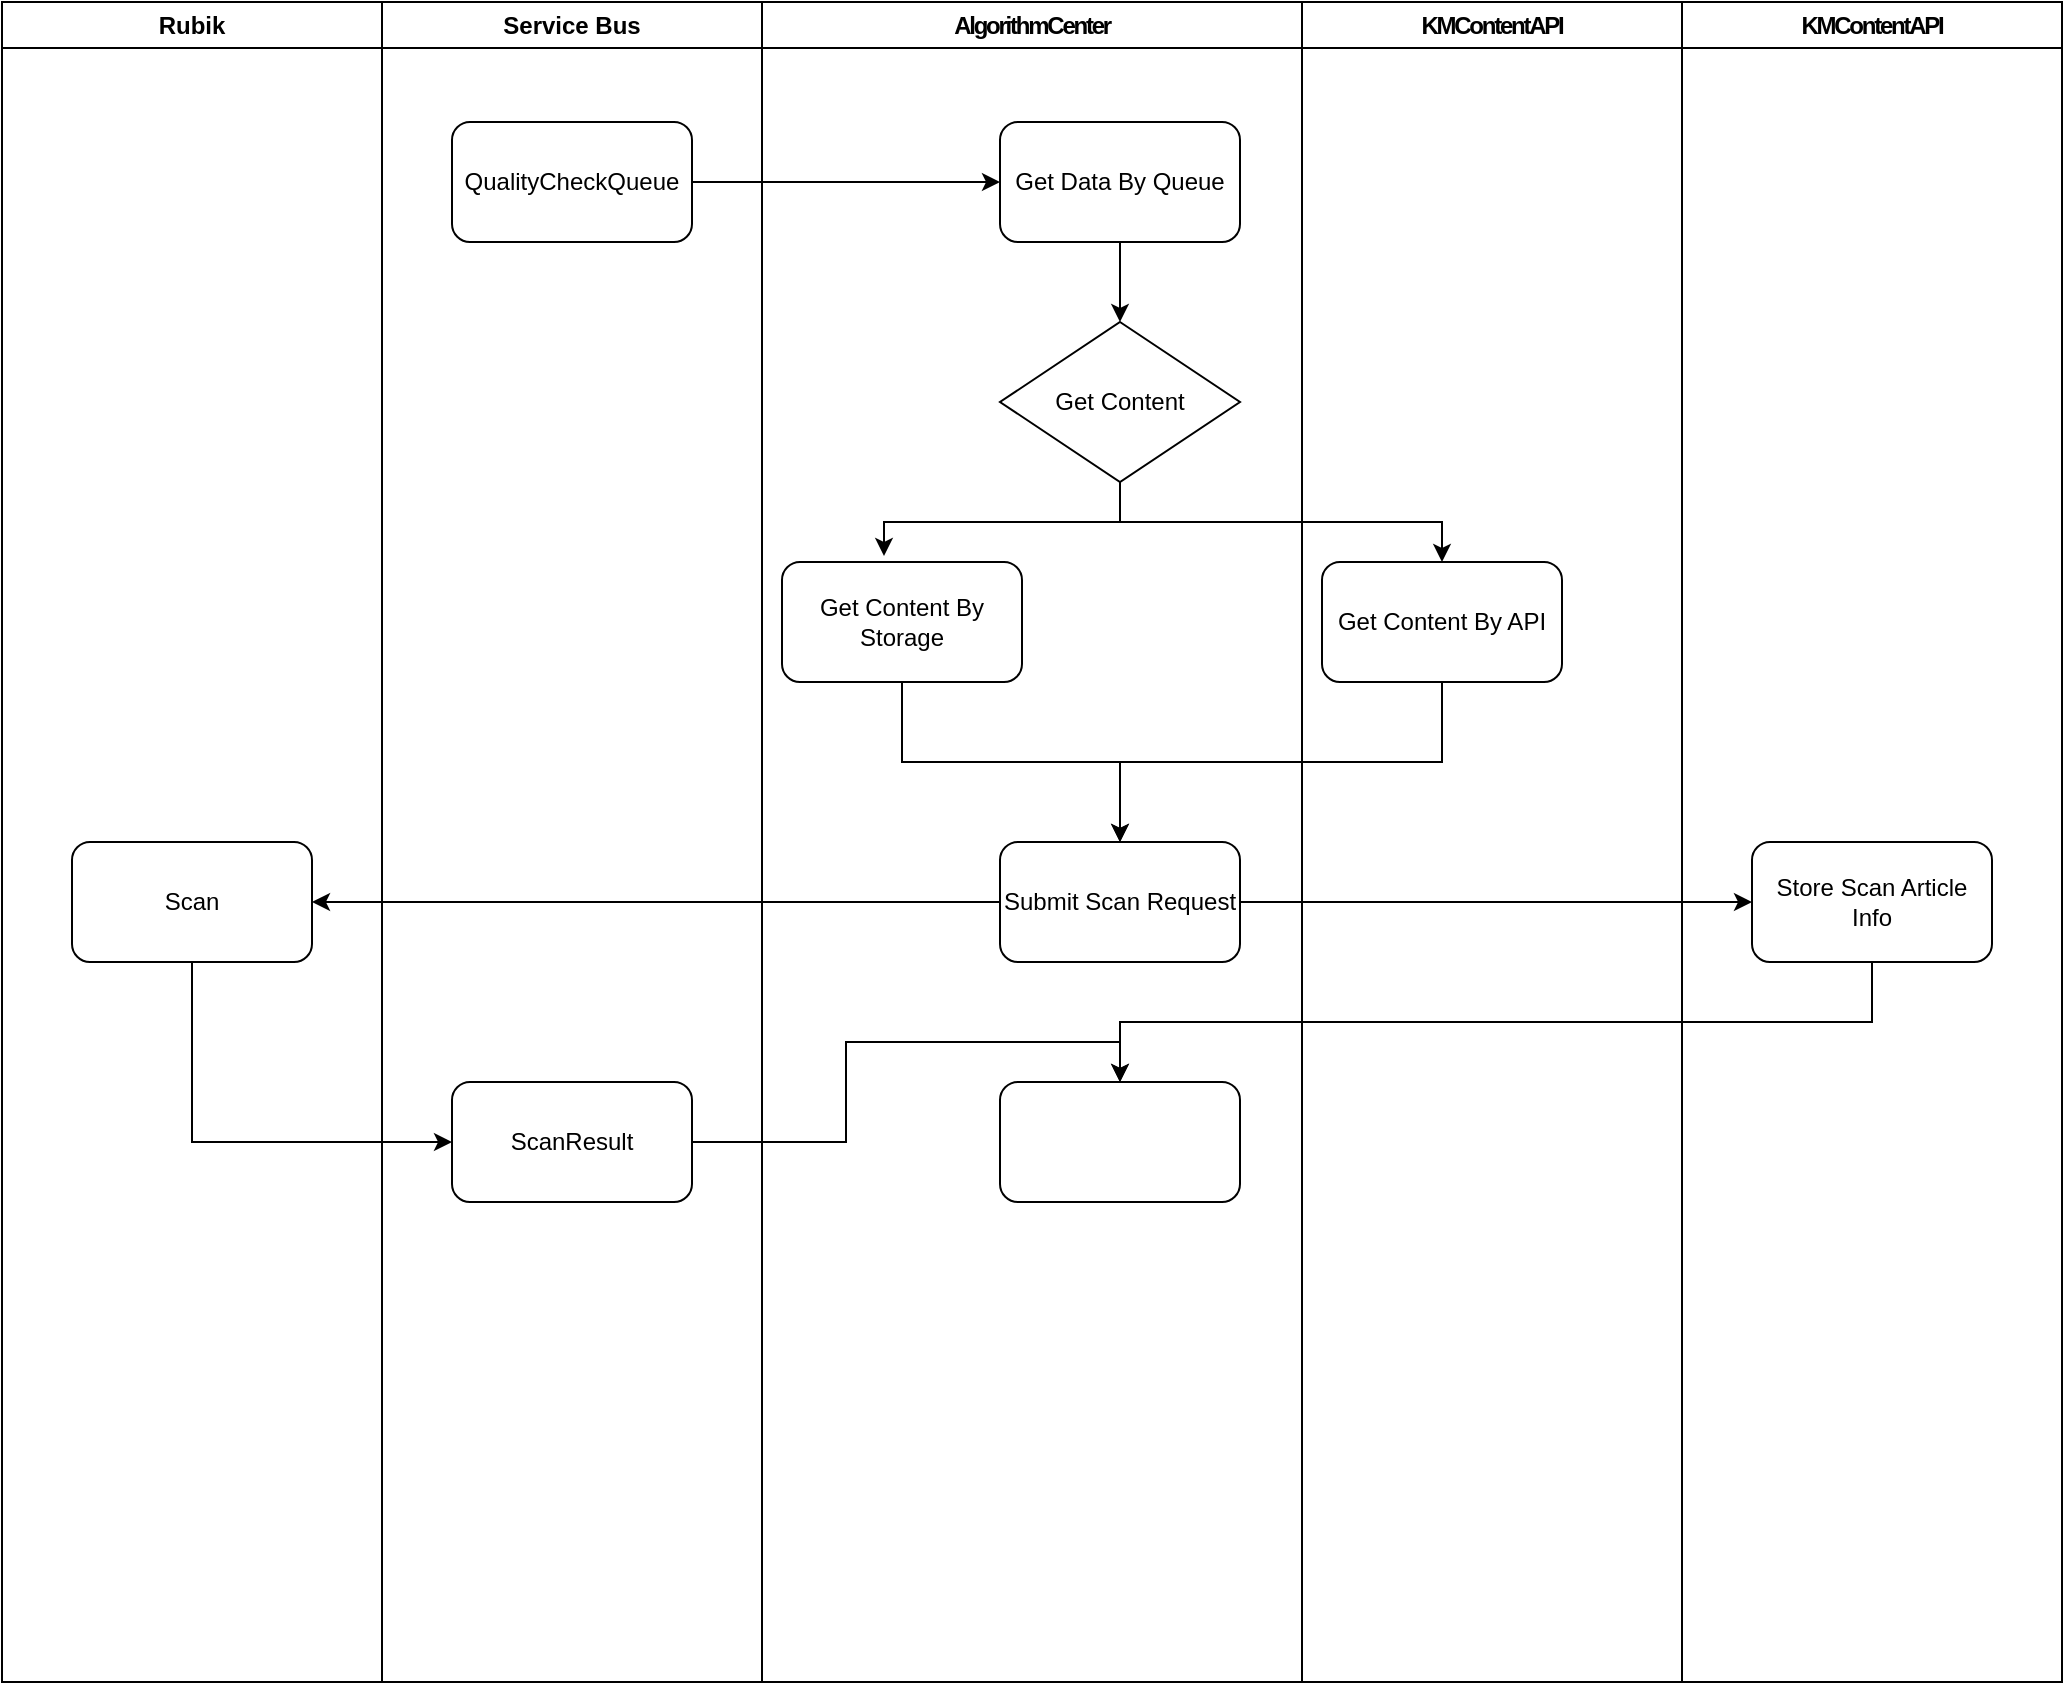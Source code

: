 <mxfile version="24.7.12" pages="2">
  <diagram name="Page-1" id="nZPRc_wx3SArP6eaqZQC">
    <mxGraphModel dx="1426" dy="747" grid="1" gridSize="10" guides="1" tooltips="1" connect="1" arrows="1" fold="1" page="1" pageScale="1" pageWidth="827" pageHeight="1169" math="0" shadow="0">
      <root>
        <mxCell id="0" />
        <mxCell id="1" parent="0" />
        <mxCell id="w8XaqfnSHReKEpxK6DeZ-1" value="Rubik" style="swimlane;whiteSpace=wrap;html=1;" vertex="1" parent="1">
          <mxGeometry x="40" y="60" width="190" height="840" as="geometry" />
        </mxCell>
        <mxCell id="Jjtg4Tj6DGNZkt8a8X1Q-21" value="Scan" style="rounded=1;whiteSpace=wrap;html=1;" vertex="1" parent="w8XaqfnSHReKEpxK6DeZ-1">
          <mxGeometry x="35" y="420" width="120" height="60" as="geometry" />
        </mxCell>
        <mxCell id="w8XaqfnSHReKEpxK6DeZ-2" value="Service Bus" style="swimlane;whiteSpace=wrap;html=1;" vertex="1" parent="1">
          <mxGeometry x="230" y="60" width="190" height="840" as="geometry" />
        </mxCell>
        <mxCell id="Jjtg4Tj6DGNZkt8a8X1Q-1" value="QualityCheckQueue" style="rounded=1;whiteSpace=wrap;html=1;" vertex="1" parent="w8XaqfnSHReKEpxK6DeZ-2">
          <mxGeometry x="35" y="60" width="120" height="60" as="geometry" />
        </mxCell>
        <mxCell id="Jjtg4Tj6DGNZkt8a8X1Q-4" value="ScanResult" style="rounded=1;whiteSpace=wrap;html=1;" vertex="1" parent="w8XaqfnSHReKEpxK6DeZ-2">
          <mxGeometry x="35" y="540" width="120" height="60" as="geometry" />
        </mxCell>
        <mxCell id="w8XaqfnSHReKEpxK6DeZ-3" value="&lt;span style=&quot;letter-spacing: -1.12px; text-align: start; text-wrap: nowrap; background-color: rgb(255, 255, 255);&quot;&gt;&lt;font style=&quot;font-size: 12px;&quot;&gt;AlgorithmCenter&lt;/font&gt;&lt;/span&gt;" style="swimlane;whiteSpace=wrap;html=1;startSize=23;" vertex="1" parent="1">
          <mxGeometry x="420" y="60" width="270" height="840" as="geometry" />
        </mxCell>
        <mxCell id="Jjtg4Tj6DGNZkt8a8X1Q-18" style="edgeStyle=orthogonalEdgeStyle;rounded=0;orthogonalLoop=1;jettySize=auto;html=1;exitX=0.5;exitY=1;exitDx=0;exitDy=0;entryX=0.5;entryY=0;entryDx=0;entryDy=0;" edge="1" parent="w8XaqfnSHReKEpxK6DeZ-3" source="Jjtg4Tj6DGNZkt8a8X1Q-5" target="Jjtg4Tj6DGNZkt8a8X1Q-11">
          <mxGeometry relative="1" as="geometry" />
        </mxCell>
        <mxCell id="Jjtg4Tj6DGNZkt8a8X1Q-5" value="Get Data By Queue" style="rounded=1;whiteSpace=wrap;html=1;" vertex="1" parent="w8XaqfnSHReKEpxK6DeZ-3">
          <mxGeometry x="119" y="60" width="120" height="60" as="geometry" />
        </mxCell>
        <mxCell id="Jjtg4Tj6DGNZkt8a8X1Q-11" value="Get Content" style="rhombus;whiteSpace=wrap;html=1;" vertex="1" parent="w8XaqfnSHReKEpxK6DeZ-3">
          <mxGeometry x="119" y="160" width="120" height="80" as="geometry" />
        </mxCell>
        <mxCell id="Jjtg4Tj6DGNZkt8a8X1Q-19" style="edgeStyle=orthogonalEdgeStyle;rounded=0;orthogonalLoop=1;jettySize=auto;html=1;exitX=0.5;exitY=1;exitDx=0;exitDy=0;" edge="1" parent="w8XaqfnSHReKEpxK6DeZ-3" source="Jjtg4Tj6DGNZkt8a8X1Q-13" target="Jjtg4Tj6DGNZkt8a8X1Q-17">
          <mxGeometry relative="1" as="geometry" />
        </mxCell>
        <mxCell id="Jjtg4Tj6DGNZkt8a8X1Q-13" value="Get Content By Storage" style="rounded=1;whiteSpace=wrap;html=1;" vertex="1" parent="w8XaqfnSHReKEpxK6DeZ-3">
          <mxGeometry x="10" y="280" width="120" height="60" as="geometry" />
        </mxCell>
        <mxCell id="Jjtg4Tj6DGNZkt8a8X1Q-14" style="edgeStyle=orthogonalEdgeStyle;rounded=0;orthogonalLoop=1;jettySize=auto;html=1;exitX=0.5;exitY=1;exitDx=0;exitDy=0;entryX=0.425;entryY=-0.05;entryDx=0;entryDy=0;entryPerimeter=0;" edge="1" parent="w8XaqfnSHReKEpxK6DeZ-3" source="Jjtg4Tj6DGNZkt8a8X1Q-11" target="Jjtg4Tj6DGNZkt8a8X1Q-13">
          <mxGeometry relative="1" as="geometry" />
        </mxCell>
        <mxCell id="Jjtg4Tj6DGNZkt8a8X1Q-17" value="Submit Scan Request" style="rounded=1;whiteSpace=wrap;html=1;" vertex="1" parent="w8XaqfnSHReKEpxK6DeZ-3">
          <mxGeometry x="119" y="420" width="120" height="60" as="geometry" />
        </mxCell>
        <mxCell id="Jjtg4Tj6DGNZkt8a8X1Q-24" value="" style="rounded=1;whiteSpace=wrap;html=1;" vertex="1" parent="w8XaqfnSHReKEpxK6DeZ-3">
          <mxGeometry x="119" y="540" width="120" height="60" as="geometry" />
        </mxCell>
        <mxCell id="w8XaqfnSHReKEpxK6DeZ-6" value="&lt;div style=&quot;text-align: start;&quot;&gt;&lt;span style=&quot;letter-spacing: -1.12px; text-wrap: nowrap;&quot;&gt;KMContentAPI&lt;/span&gt;&lt;br&gt;&lt;/div&gt;" style="swimlane;whiteSpace=wrap;html=1;startSize=23;" vertex="1" parent="1">
          <mxGeometry x="880" y="60" width="190" height="840" as="geometry" />
        </mxCell>
        <mxCell id="Jjtg4Tj6DGNZkt8a8X1Q-25" value="Store Scan Article Info" style="rounded=1;whiteSpace=wrap;html=1;" vertex="1" parent="w8XaqfnSHReKEpxK6DeZ-6">
          <mxGeometry x="35" y="420" width="120" height="60" as="geometry" />
        </mxCell>
        <mxCell id="Jjtg4Tj6DGNZkt8a8X1Q-6" style="edgeStyle=orthogonalEdgeStyle;rounded=0;orthogonalLoop=1;jettySize=auto;html=1;exitX=1;exitY=0.5;exitDx=0;exitDy=0;entryX=0;entryY=0.5;entryDx=0;entryDy=0;" edge="1" parent="1" source="Jjtg4Tj6DGNZkt8a8X1Q-1" target="Jjtg4Tj6DGNZkt8a8X1Q-5">
          <mxGeometry relative="1" as="geometry" />
        </mxCell>
        <mxCell id="w8XaqfnSHReKEpxK6DeZ-7" value="&lt;div style=&quot;text-align: start;&quot;&gt;&lt;span style=&quot;letter-spacing: -1.12px; text-wrap: nowrap;&quot;&gt;KMContentAPI&lt;/span&gt;&lt;br&gt;&lt;/div&gt;" style="swimlane;whiteSpace=wrap;html=1;startSize=23;" vertex="1" parent="1">
          <mxGeometry x="690" y="60" width="190" height="840" as="geometry" />
        </mxCell>
        <mxCell id="Jjtg4Tj6DGNZkt8a8X1Q-15" value="Get Content By API" style="rounded=1;whiteSpace=wrap;html=1;" vertex="1" parent="w8XaqfnSHReKEpxK6DeZ-7">
          <mxGeometry x="10" y="280" width="120" height="60" as="geometry" />
        </mxCell>
        <mxCell id="Jjtg4Tj6DGNZkt8a8X1Q-16" style="edgeStyle=orthogonalEdgeStyle;rounded=0;orthogonalLoop=1;jettySize=auto;html=1;exitX=0.5;exitY=1;exitDx=0;exitDy=0;" edge="1" parent="1" source="Jjtg4Tj6DGNZkt8a8X1Q-11" target="Jjtg4Tj6DGNZkt8a8X1Q-15">
          <mxGeometry relative="1" as="geometry" />
        </mxCell>
        <mxCell id="Jjtg4Tj6DGNZkt8a8X1Q-20" style="edgeStyle=orthogonalEdgeStyle;rounded=0;orthogonalLoop=1;jettySize=auto;html=1;exitX=0.5;exitY=1;exitDx=0;exitDy=0;entryX=0.5;entryY=0;entryDx=0;entryDy=0;" edge="1" parent="1" source="Jjtg4Tj6DGNZkt8a8X1Q-15" target="Jjtg4Tj6DGNZkt8a8X1Q-17">
          <mxGeometry relative="1" as="geometry" />
        </mxCell>
        <mxCell id="Jjtg4Tj6DGNZkt8a8X1Q-22" style="edgeStyle=orthogonalEdgeStyle;rounded=0;orthogonalLoop=1;jettySize=auto;html=1;exitX=0;exitY=0.5;exitDx=0;exitDy=0;entryX=1;entryY=0.5;entryDx=0;entryDy=0;" edge="1" parent="1" source="Jjtg4Tj6DGNZkt8a8X1Q-17" target="Jjtg4Tj6DGNZkt8a8X1Q-21">
          <mxGeometry relative="1" as="geometry" />
        </mxCell>
        <mxCell id="Jjtg4Tj6DGNZkt8a8X1Q-23" style="edgeStyle=orthogonalEdgeStyle;rounded=0;orthogonalLoop=1;jettySize=auto;html=1;exitX=0.5;exitY=1;exitDx=0;exitDy=0;entryX=0;entryY=0.5;entryDx=0;entryDy=0;" edge="1" parent="1" source="Jjtg4Tj6DGNZkt8a8X1Q-21" target="Jjtg4Tj6DGNZkt8a8X1Q-4">
          <mxGeometry relative="1" as="geometry" />
        </mxCell>
        <mxCell id="Jjtg4Tj6DGNZkt8a8X1Q-26" style="edgeStyle=orthogonalEdgeStyle;rounded=0;orthogonalLoop=1;jettySize=auto;html=1;exitX=1;exitY=0.5;exitDx=0;exitDy=0;entryX=0;entryY=0.5;entryDx=0;entryDy=0;" edge="1" parent="1" source="Jjtg4Tj6DGNZkt8a8X1Q-17" target="Jjtg4Tj6DGNZkt8a8X1Q-25">
          <mxGeometry relative="1" as="geometry" />
        </mxCell>
        <mxCell id="Jjtg4Tj6DGNZkt8a8X1Q-27" style="edgeStyle=orthogonalEdgeStyle;rounded=0;orthogonalLoop=1;jettySize=auto;html=1;exitX=1;exitY=0.5;exitDx=0;exitDy=0;entryX=0.5;entryY=0;entryDx=0;entryDy=0;" edge="1" parent="1" source="Jjtg4Tj6DGNZkt8a8X1Q-4" target="Jjtg4Tj6DGNZkt8a8X1Q-24">
          <mxGeometry relative="1" as="geometry" />
        </mxCell>
        <mxCell id="Jjtg4Tj6DGNZkt8a8X1Q-28" style="edgeStyle=orthogonalEdgeStyle;rounded=0;orthogonalLoop=1;jettySize=auto;html=1;exitX=0.5;exitY=1;exitDx=0;exitDy=0;" edge="1" parent="1" source="Jjtg4Tj6DGNZkt8a8X1Q-25" target="Jjtg4Tj6DGNZkt8a8X1Q-24">
          <mxGeometry relative="1" as="geometry" />
        </mxCell>
      </root>
    </mxGraphModel>
  </diagram>
  <diagram id="9x1ArE39Op9YJd5b_G_t" name="Page-2">
    <mxGraphModel dx="1426" dy="747" grid="1" gridSize="10" guides="1" tooltips="1" connect="1" arrows="1" fold="1" page="1" pageScale="1" pageWidth="827" pageHeight="1169" math="0" shadow="0">
      <root>
        <mxCell id="0" />
        <mxCell id="1" parent="0" />
        <mxCell id="jsRABJbGXxrS_mvRtbSF-1" value="" style="rounded=1;whiteSpace=wrap;html=1;" vertex="1" parent="1">
          <mxGeometry x="150" y="40" width="120" height="60" as="geometry" />
        </mxCell>
      </root>
    </mxGraphModel>
  </diagram>
</mxfile>

